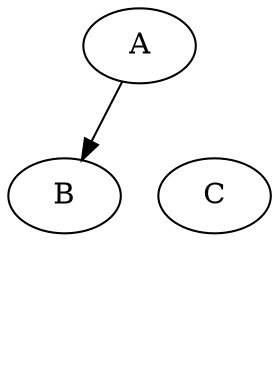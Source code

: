 digraph {
    A[class="disabled"]
    B[class="disabled"]
    C

    A -> B[class="disabled"]
    A -> C[style="invis"]

    D[style="invis"]
    C -> D[style="invis"]
}

